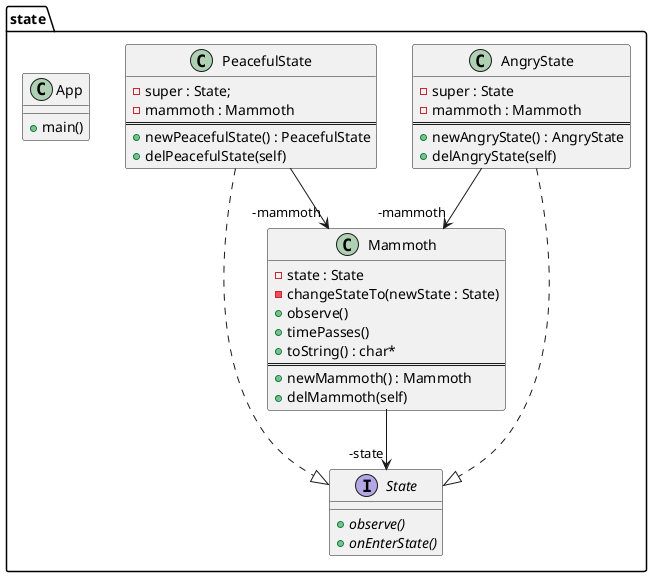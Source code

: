 @startuml state
package state{
    interface State{
        + observe() {abstract}
        + onEnterState() {abstract}
    }
    class AngryState{
        - super : State
        - mammoth : Mammoth
        ==
        + newAngryState() : AngryState
        + delAngryState(self)
    }
    class PeacefulState{
        - super : State;
        - mammoth : Mammoth
        ==
        + newPeacefulState() : PeacefulState
        + delPeacefulState(self)
    }
    class Mammoth{
        - state : State
        - changeStateTo(newState : State)
        + observe()
        + timePasses()
        + toString() : char*
        ==
        + newMammoth() : Mammoth
        + delMammoth(self)
    }
    class App{
        + main()
    }

    PeacefulState -->  "-mammoth" Mammoth
    AngryState -->  "-mammoth" Mammoth
    Mammoth -->  "-state" State
    AngryState ..|> State
    PeacefulState ..|> State
}
@enduml
